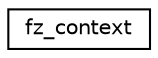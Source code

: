 digraph "Graphical Class Hierarchy"
{
 // LATEX_PDF_SIZE
  edge [fontname="Helvetica",fontsize="10",labelfontname="Helvetica",labelfontsize="10"];
  node [fontname="Helvetica",fontsize="10",shape=record];
  rankdir="LR";
  Node0 [label="fz_context",height=0.2,width=0.4,color="black", fillcolor="white", style="filled",URL="$structfz__context.html",tooltip=" "];
}
